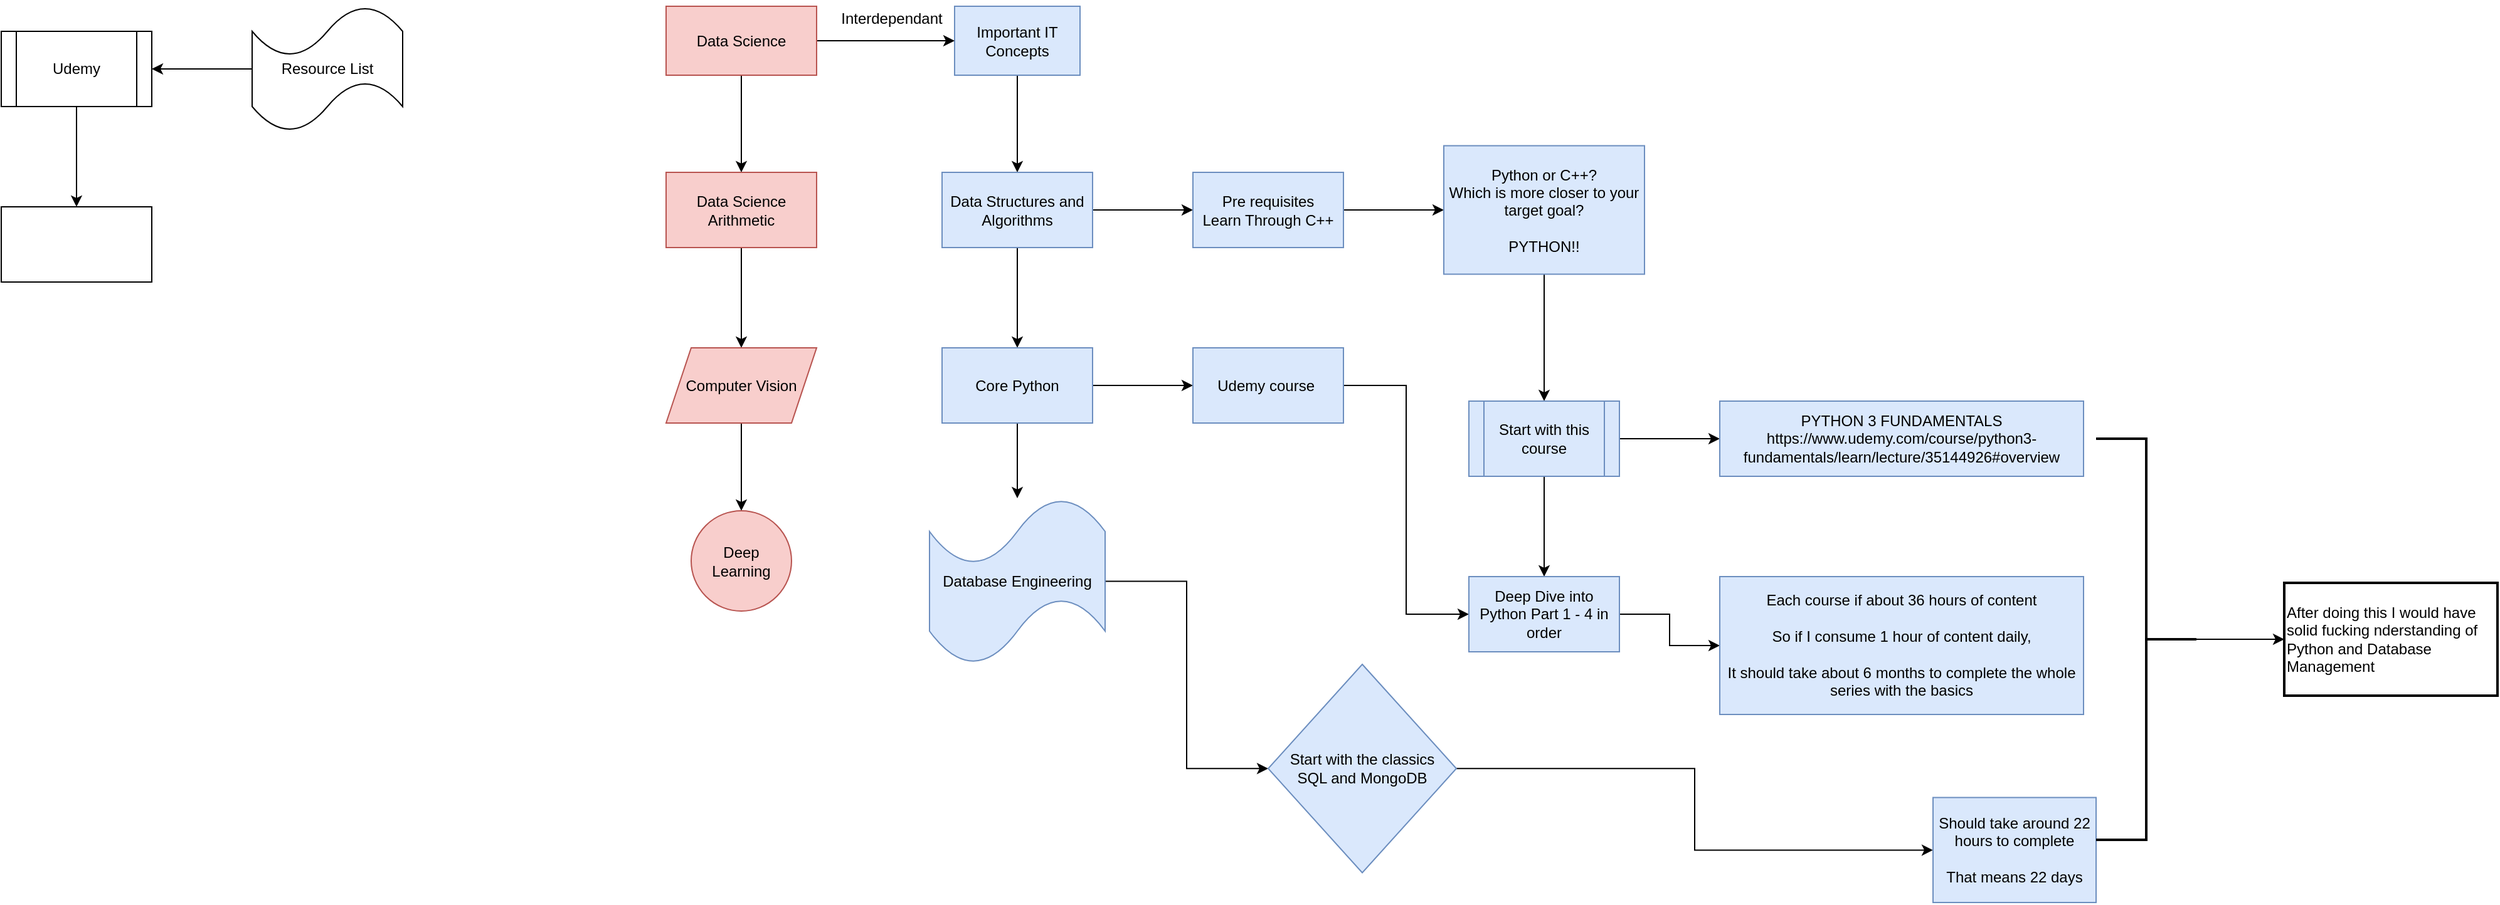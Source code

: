 <mxfile version="21.6.5" type="github">
  <diagram name="Page-1" id="EQsBDep9IQR6B5dFmuFQ">
    <mxGraphModel dx="1900" dy="665" grid="1" gridSize="10" guides="1" tooltips="1" connect="1" arrows="1" fold="1" page="1" pageScale="1" pageWidth="850" pageHeight="1100" math="0" shadow="0">
      <root>
        <mxCell id="0" />
        <mxCell id="1" parent="0" />
        <mxCell id="0RDKALw-rvi0lFaXy5is-5" value="" style="edgeStyle=orthogonalEdgeStyle;rounded=0;orthogonalLoop=1;jettySize=auto;html=1;" parent="1" source="0RDKALw-rvi0lFaXy5is-1" target="0RDKALw-rvi0lFaXy5is-4" edge="1">
          <mxGeometry relative="1" as="geometry" />
        </mxCell>
        <mxCell id="0RDKALw-rvi0lFaXy5is-1" value="Important IT Concepts" style="text;html=1;strokeColor=#6c8ebf;fillColor=#dae8fc;align=center;verticalAlign=middle;whiteSpace=wrap;rounded=0;" parent="1" vertex="1">
          <mxGeometry x="470" y="75" width="100" height="55" as="geometry" />
        </mxCell>
        <mxCell id="0RDKALw-rvi0lFaXy5is-13" value="" style="edgeStyle=orthogonalEdgeStyle;rounded=0;orthogonalLoop=1;jettySize=auto;html=1;" parent="1" source="0RDKALw-rvi0lFaXy5is-2" target="0RDKALw-rvi0lFaXy5is-12" edge="1">
          <mxGeometry relative="1" as="geometry" />
        </mxCell>
        <mxCell id="0RDKALw-rvi0lFaXy5is-18" value="" style="edgeStyle=orthogonalEdgeStyle;rounded=0;orthogonalLoop=1;jettySize=auto;html=1;" parent="1" source="0RDKALw-rvi0lFaXy5is-2" target="0RDKALw-rvi0lFaXy5is-1" edge="1">
          <mxGeometry relative="1" as="geometry" />
        </mxCell>
        <mxCell id="0RDKALw-rvi0lFaXy5is-2" value="Data Science" style="text;html=1;strokeColor=#b85450;fillColor=#f8cecc;align=center;verticalAlign=middle;whiteSpace=wrap;rounded=0;" parent="1" vertex="1">
          <mxGeometry x="240" y="75" width="120" height="55" as="geometry" />
        </mxCell>
        <mxCell id="0RDKALw-rvi0lFaXy5is-7" value="" style="edgeStyle=orthogonalEdgeStyle;rounded=0;orthogonalLoop=1;jettySize=auto;html=1;" parent="1" source="0RDKALw-rvi0lFaXy5is-4" target="0RDKALw-rvi0lFaXy5is-6" edge="1">
          <mxGeometry relative="1" as="geometry" />
        </mxCell>
        <mxCell id="0RDKALw-rvi0lFaXy5is-9" value="" style="edgeStyle=orthogonalEdgeStyle;rounded=0;orthogonalLoop=1;jettySize=auto;html=1;" parent="1" source="0RDKALw-rvi0lFaXy5is-4" target="0RDKALw-rvi0lFaXy5is-8" edge="1">
          <mxGeometry relative="1" as="geometry" />
        </mxCell>
        <mxCell id="0RDKALw-rvi0lFaXy5is-4" value="Data Structures and Algorithms" style="rounded=0;whiteSpace=wrap;html=1;fillColor=#dae8fc;strokeColor=#6c8ebf;gradientColor=none;" parent="1" vertex="1">
          <mxGeometry x="460" y="207.5" width="120" height="60" as="geometry" />
        </mxCell>
        <mxCell id="ibuRCf_rvzNH-uY2fulE-2" value="" style="edgeStyle=orthogonalEdgeStyle;rounded=0;orthogonalLoop=1;jettySize=auto;html=1;" edge="1" parent="1" source="0RDKALw-rvi0lFaXy5is-6" target="ibuRCf_rvzNH-uY2fulE-1">
          <mxGeometry relative="1" as="geometry" />
        </mxCell>
        <mxCell id="0RDKALw-rvi0lFaXy5is-6" value="Pre requisites&lt;br&gt;Learn Through C++" style="whiteSpace=wrap;html=1;fillColor=#dae8fc;strokeColor=#6c8ebf;rounded=0;gradientColor=none;" parent="1" vertex="1">
          <mxGeometry x="660" y="207.5" width="120" height="60" as="geometry" />
        </mxCell>
        <mxCell id="0RDKALw-rvi0lFaXy5is-11" value="" style="edgeStyle=orthogonalEdgeStyle;rounded=0;orthogonalLoop=1;jettySize=auto;html=1;" parent="1" source="0RDKALw-rvi0lFaXy5is-8" target="0RDKALw-rvi0lFaXy5is-10" edge="1">
          <mxGeometry relative="1" as="geometry" />
        </mxCell>
        <mxCell id="0RDKALw-rvi0lFaXy5is-21" value="" style="edgeStyle=orthogonalEdgeStyle;rounded=0;orthogonalLoop=1;jettySize=auto;html=1;" parent="1" source="0RDKALw-rvi0lFaXy5is-8" target="0RDKALw-rvi0lFaXy5is-20" edge="1">
          <mxGeometry relative="1" as="geometry" />
        </mxCell>
        <mxCell id="0RDKALw-rvi0lFaXy5is-8" value="Core Python" style="whiteSpace=wrap;html=1;fillColor=#dae8fc;strokeColor=#6c8ebf;rounded=0;gradientColor=none;" parent="1" vertex="1">
          <mxGeometry x="460" y="347.5" width="120" height="60" as="geometry" />
        </mxCell>
        <mxCell id="ibuRCf_rvzNH-uY2fulE-13" style="edgeStyle=orthogonalEdgeStyle;rounded=0;orthogonalLoop=1;jettySize=auto;html=1;entryX=0;entryY=0.5;entryDx=0;entryDy=0;" edge="1" parent="1" source="0RDKALw-rvi0lFaXy5is-10" target="ibuRCf_rvzNH-uY2fulE-7">
          <mxGeometry relative="1" as="geometry" />
        </mxCell>
        <mxCell id="0RDKALw-rvi0lFaXy5is-10" value="Udemy course&amp;nbsp;" style="whiteSpace=wrap;html=1;fillColor=#dae8fc;strokeColor=#6c8ebf;rounded=0;gradientColor=none;" parent="1" vertex="1">
          <mxGeometry x="660" y="347.5" width="120" height="60" as="geometry" />
        </mxCell>
        <mxCell id="0RDKALw-rvi0lFaXy5is-15" value="" style="edgeStyle=orthogonalEdgeStyle;rounded=0;orthogonalLoop=1;jettySize=auto;html=1;" parent="1" source="0RDKALw-rvi0lFaXy5is-12" target="0RDKALw-rvi0lFaXy5is-14" edge="1">
          <mxGeometry relative="1" as="geometry" />
        </mxCell>
        <mxCell id="0RDKALw-rvi0lFaXy5is-12" value="Data Science Arithmetic" style="whiteSpace=wrap;html=1;fillColor=#f8cecc;strokeColor=#b85450;gradientColor=none;rounded=0;" parent="1" vertex="1">
          <mxGeometry x="240" y="207.5" width="120" height="60" as="geometry" />
        </mxCell>
        <mxCell id="0RDKALw-rvi0lFaXy5is-17" value="" style="edgeStyle=orthogonalEdgeStyle;rounded=0;orthogonalLoop=1;jettySize=auto;html=1;" parent="1" source="0RDKALw-rvi0lFaXy5is-14" target="0RDKALw-rvi0lFaXy5is-16" edge="1">
          <mxGeometry relative="1" as="geometry" />
        </mxCell>
        <mxCell id="0RDKALw-rvi0lFaXy5is-14" value="Computer Vision" style="shape=parallelogram;perimeter=parallelogramPerimeter;whiteSpace=wrap;html=1;fixedSize=1;fillColor=#f8cecc;strokeColor=#b85450;gradientColor=none;rounded=0;" parent="1" vertex="1">
          <mxGeometry x="240" y="347.5" width="120" height="60" as="geometry" />
        </mxCell>
        <mxCell id="0RDKALw-rvi0lFaXy5is-16" value="Deep Learning" style="ellipse;whiteSpace=wrap;html=1;fillColor=#f8cecc;strokeColor=#b85450;gradientColor=none;rounded=0;" parent="1" vertex="1">
          <mxGeometry x="260" y="477.5" width="80" height="80" as="geometry" />
        </mxCell>
        <mxCell id="0RDKALw-rvi0lFaXy5is-19" value="Interdependant" style="text;html=1;strokeColor=none;fillColor=none;align=center;verticalAlign=middle;whiteSpace=wrap;rounded=0;" parent="1" vertex="1">
          <mxGeometry x="390" y="70" width="60" height="30" as="geometry" />
        </mxCell>
        <mxCell id="ibuRCf_rvzNH-uY2fulE-15" value="" style="edgeStyle=orthogonalEdgeStyle;rounded=0;orthogonalLoop=1;jettySize=auto;html=1;" edge="1" parent="1" source="0RDKALw-rvi0lFaXy5is-20" target="ibuRCf_rvzNH-uY2fulE-14">
          <mxGeometry relative="1" as="geometry" />
        </mxCell>
        <mxCell id="0RDKALw-rvi0lFaXy5is-20" value="Database Engineering" style="shape=tape;whiteSpace=wrap;html=1;fillColor=#dae8fc;strokeColor=#6c8ebf;rounded=0;gradientColor=none;" parent="1" vertex="1">
          <mxGeometry x="450" y="467.5" width="140" height="132.5" as="geometry" />
        </mxCell>
        <mxCell id="0RDKALw-rvi0lFaXy5is-24" value="" style="edgeStyle=orthogonalEdgeStyle;rounded=0;orthogonalLoop=1;jettySize=auto;html=1;" parent="1" source="0RDKALw-rvi0lFaXy5is-22" target="0RDKALw-rvi0lFaXy5is-23" edge="1">
          <mxGeometry relative="1" as="geometry" />
        </mxCell>
        <mxCell id="0RDKALw-rvi0lFaXy5is-22" value="Resource List" style="shape=tape;whiteSpace=wrap;html=1;" parent="1" vertex="1">
          <mxGeometry x="-90" y="75" width="120" height="100" as="geometry" />
        </mxCell>
        <mxCell id="0RDKALw-rvi0lFaXy5is-26" value="" style="edgeStyle=orthogonalEdgeStyle;rounded=0;orthogonalLoop=1;jettySize=auto;html=1;" parent="1" source="0RDKALw-rvi0lFaXy5is-23" target="0RDKALw-rvi0lFaXy5is-25" edge="1">
          <mxGeometry relative="1" as="geometry" />
        </mxCell>
        <mxCell id="0RDKALw-rvi0lFaXy5is-23" value="Udemy" style="shape=process;whiteSpace=wrap;html=1;backgroundOutline=1;" parent="1" vertex="1">
          <mxGeometry x="-290" y="95" width="120" height="60" as="geometry" />
        </mxCell>
        <mxCell id="0RDKALw-rvi0lFaXy5is-25" value="" style="whiteSpace=wrap;html=1;" parent="1" vertex="1">
          <mxGeometry x="-290" y="235" width="120" height="60" as="geometry" />
        </mxCell>
        <mxCell id="ibuRCf_rvzNH-uY2fulE-4" value="" style="edgeStyle=orthogonalEdgeStyle;rounded=0;orthogonalLoop=1;jettySize=auto;html=1;" edge="1" parent="1" source="ibuRCf_rvzNH-uY2fulE-1" target="ibuRCf_rvzNH-uY2fulE-3">
          <mxGeometry relative="1" as="geometry" />
        </mxCell>
        <mxCell id="ibuRCf_rvzNH-uY2fulE-1" value="Python or C++?&lt;br&gt;Which is more closer to your target goal?&lt;br&gt;&lt;br&gt;PYTHON!!" style="whiteSpace=wrap;html=1;fillColor=#dae8fc;strokeColor=#6c8ebf;rounded=0;gradientColor=none;" vertex="1" parent="1">
          <mxGeometry x="860" y="186.25" width="160" height="102.5" as="geometry" />
        </mxCell>
        <mxCell id="ibuRCf_rvzNH-uY2fulE-6" value="" style="edgeStyle=orthogonalEdgeStyle;rounded=0;orthogonalLoop=1;jettySize=auto;html=1;" edge="1" parent="1" source="ibuRCf_rvzNH-uY2fulE-3" target="ibuRCf_rvzNH-uY2fulE-5">
          <mxGeometry relative="1" as="geometry" />
        </mxCell>
        <mxCell id="ibuRCf_rvzNH-uY2fulE-8" value="" style="edgeStyle=orthogonalEdgeStyle;rounded=0;orthogonalLoop=1;jettySize=auto;html=1;" edge="1" parent="1" source="ibuRCf_rvzNH-uY2fulE-3" target="ibuRCf_rvzNH-uY2fulE-7">
          <mxGeometry relative="1" as="geometry" />
        </mxCell>
        <mxCell id="ibuRCf_rvzNH-uY2fulE-3" value="Start with this course&lt;br&gt;" style="shape=process;whiteSpace=wrap;html=1;backgroundOutline=1;fillColor=#dae8fc;strokeColor=#6c8ebf;rounded=0;gradientColor=none;" vertex="1" parent="1">
          <mxGeometry x="880" y="390" width="120" height="60" as="geometry" />
        </mxCell>
        <mxCell id="ibuRCf_rvzNH-uY2fulE-5" value="PYTHON 3 FUNDAMENTALS&lt;br&gt;https://www.udemy.com/course/python3-fundamentals/learn/lecture/35144926#overview" style="whiteSpace=wrap;html=1;fillColor=#dae8fc;strokeColor=#6c8ebf;rounded=0;gradientColor=none;" vertex="1" parent="1">
          <mxGeometry x="1080" y="390" width="290" height="60" as="geometry" />
        </mxCell>
        <mxCell id="ibuRCf_rvzNH-uY2fulE-12" value="" style="edgeStyle=orthogonalEdgeStyle;rounded=0;orthogonalLoop=1;jettySize=auto;html=1;" edge="1" parent="1" source="ibuRCf_rvzNH-uY2fulE-7" target="ibuRCf_rvzNH-uY2fulE-11">
          <mxGeometry relative="1" as="geometry" />
        </mxCell>
        <mxCell id="ibuRCf_rvzNH-uY2fulE-7" value="Deep Dive into Python Part 1 - 4 in order" style="whiteSpace=wrap;html=1;fillColor=#dae8fc;strokeColor=#6c8ebf;rounded=0;gradientColor=none;" vertex="1" parent="1">
          <mxGeometry x="880" y="530" width="120" height="60" as="geometry" />
        </mxCell>
        <mxCell id="ibuRCf_rvzNH-uY2fulE-11" value="Each course if about 36 hours of content&lt;br&gt;&lt;br&gt;So if I consume 1 hour of content daily,&lt;br&gt;&lt;br&gt;It should take about 6 months to complete the whole series with the basics" style="whiteSpace=wrap;html=1;fillColor=#dae8fc;strokeColor=#6c8ebf;rounded=0;gradientColor=none;" vertex="1" parent="1">
          <mxGeometry x="1080" y="530" width="290" height="110" as="geometry" />
        </mxCell>
        <mxCell id="ibuRCf_rvzNH-uY2fulE-17" value="" style="edgeStyle=orthogonalEdgeStyle;rounded=0;orthogonalLoop=1;jettySize=auto;html=1;" edge="1" parent="1" source="ibuRCf_rvzNH-uY2fulE-14" target="ibuRCf_rvzNH-uY2fulE-16">
          <mxGeometry relative="1" as="geometry" />
        </mxCell>
        <mxCell id="ibuRCf_rvzNH-uY2fulE-14" value="Start with the classics&lt;br&gt;SQL and MongoDB" style="rhombus;whiteSpace=wrap;html=1;fillColor=#dae8fc;strokeColor=#6c8ebf;rounded=0;gradientColor=none;" vertex="1" parent="1">
          <mxGeometry x="720" y="600" width="150" height="166.25" as="geometry" />
        </mxCell>
        <mxCell id="ibuRCf_rvzNH-uY2fulE-16" value="Should take around 22 hours to complete&lt;br&gt;&lt;br&gt;That means 22 days" style="whiteSpace=wrap;html=1;fillColor=#dae8fc;strokeColor=#6c8ebf;rounded=0;gradientColor=none;" vertex="1" parent="1">
          <mxGeometry x="1250" y="706.25" width="130" height="83.76" as="geometry" />
        </mxCell>
        <mxCell id="ibuRCf_rvzNH-uY2fulE-26" value="" style="edgeStyle=orthogonalEdgeStyle;rounded=0;orthogonalLoop=1;jettySize=auto;html=1;" edge="1" parent="1" source="ibuRCf_rvzNH-uY2fulE-18" target="ibuRCf_rvzNH-uY2fulE-25">
          <mxGeometry relative="1" as="geometry" />
        </mxCell>
        <mxCell id="ibuRCf_rvzNH-uY2fulE-18" value="" style="strokeWidth=2;html=1;shape=mxgraph.flowchart.annotation_2;align=left;labelPosition=right;pointerEvents=1;direction=north;rotation=-90;" vertex="1" parent="1">
          <mxGeometry x="1260" y="540" width="320" height="80" as="geometry" />
        </mxCell>
        <mxCell id="ibuRCf_rvzNH-uY2fulE-25" value="After doing this I would have solid fucking nderstanding of Python and Database Management" style="whiteSpace=wrap;html=1;align=left;strokeWidth=2;" vertex="1" parent="1">
          <mxGeometry x="1530" y="535" width="170" height="90" as="geometry" />
        </mxCell>
      </root>
    </mxGraphModel>
  </diagram>
</mxfile>
